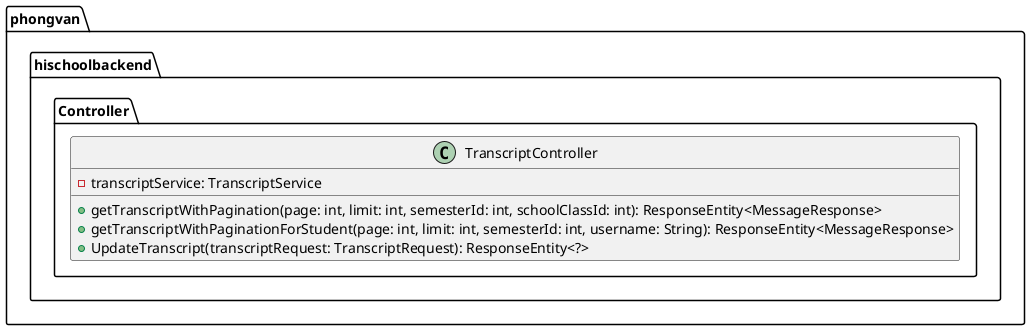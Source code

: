 @startuml

package phongvan.hischoolbackend.Controller {
    class TranscriptController {
        - transcriptService: TranscriptService

        + getTranscriptWithPagination(page: int, limit: int, semesterId: int, schoolClassId: int): ResponseEntity<MessageResponse>
        + getTranscriptWithPaginationForStudent(page: int, limit: int, semesterId: int, username: String): ResponseEntity<MessageResponse>
        + UpdateTranscript(transcriptRequest: TranscriptRequest): ResponseEntity<?>
    }
}

@enduml
